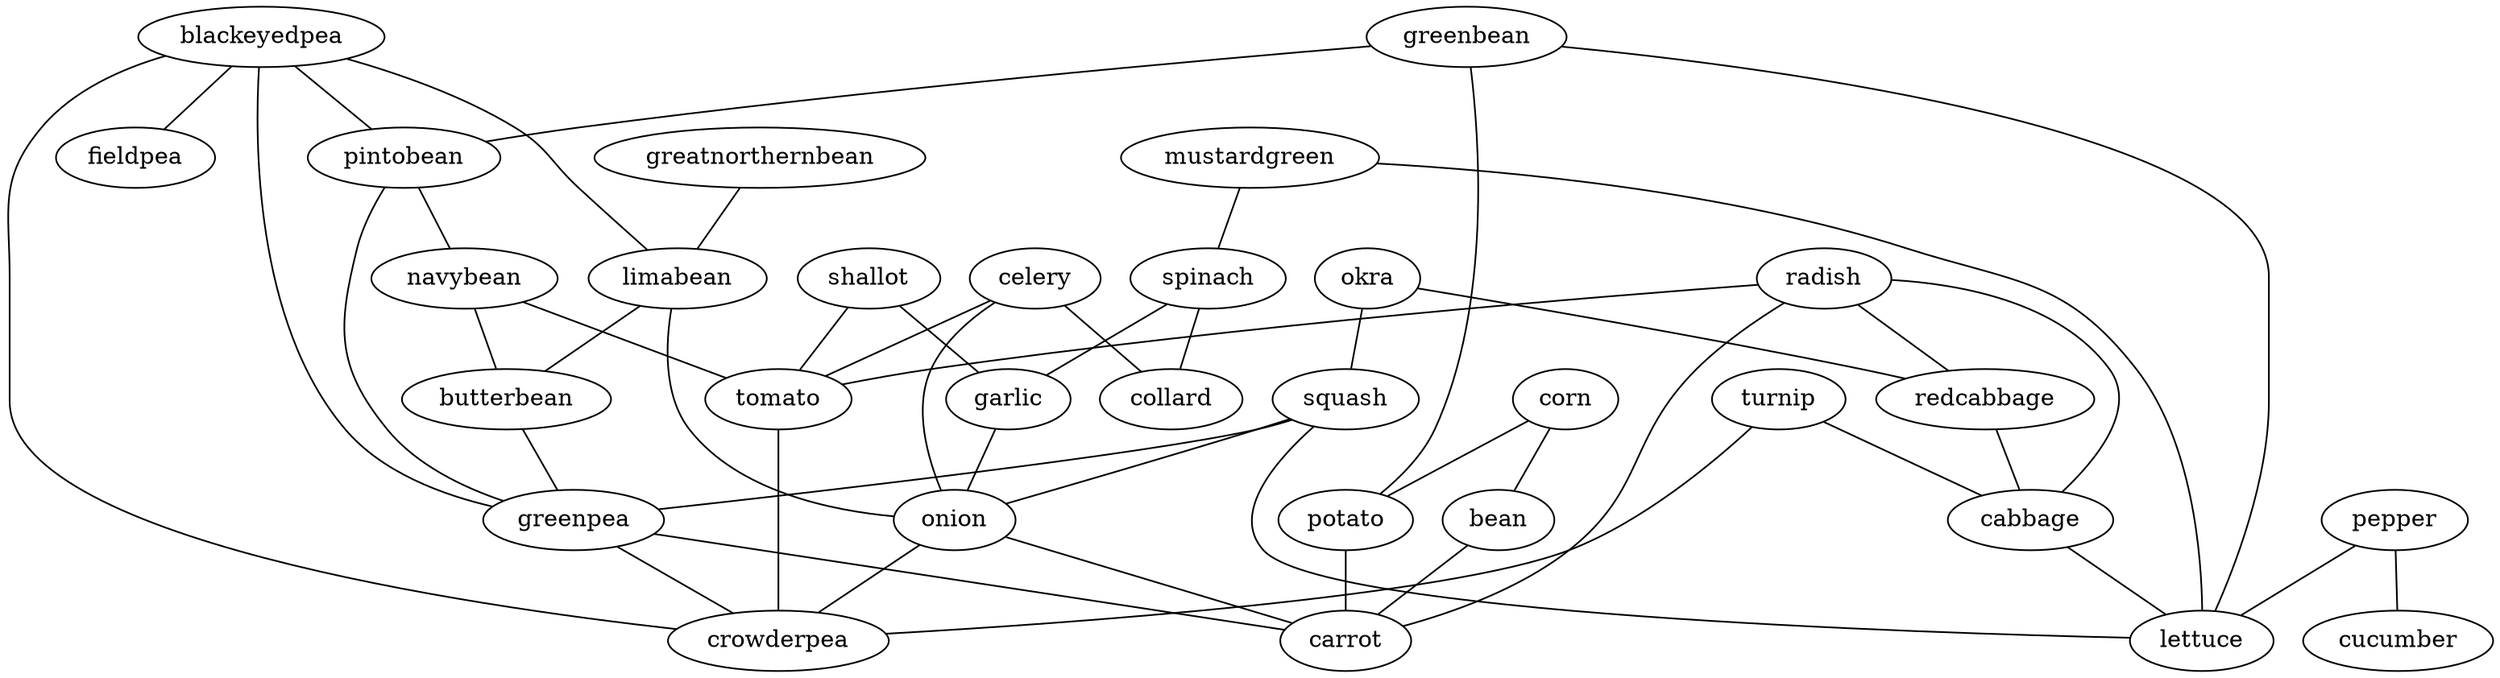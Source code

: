 strict graph G {
radish;
greatnorthernbean;
turnip;
mustardgreen;
okra;
spinach;
blackeyedpea;
greenbean;
limabean;
celery;
collard;
pintobean;
navybean;
fieldpea;
butterbean;
redcabbage;
pepper;
shallot;
corn;
squash;
greenpea;
bean;
garlic;
cabbage;
tomato;
onion;
potato;
crowderpea;
carrot;
cucumber;
lettuce;
radish -- tomato  [weight=1];
radish -- redcabbage  [weight=1];
radish -- carrot  [weight=1];
radish -- cabbage  [weight=1];
greatnorthernbean -- limabean  [weight=1];
turnip -- cabbage  [weight=1];
turnip -- crowderpea  [weight=1];
mustardgreen -- lettuce  [weight=1];
mustardgreen -- spinach  [weight=1];
okra -- redcabbage  [weight=1];
okra -- squash  [weight=1];
spinach -- garlic  [weight=1];
spinach -- collard  [weight=1];
blackeyedpea -- fieldpea  [weight=1];
blackeyedpea -- greenpea  [weight=1];
blackeyedpea -- crowderpea  [weight=1];
blackeyedpea -- pintobean  [weight=1];
blackeyedpea -- limabean  [weight=1];
greenbean -- lettuce  [weight=1];
greenbean -- pintobean  [weight=1];
greenbean -- potato  [weight=1];
limabean -- onion  [weight=1];
limabean -- butterbean  [weight=1];
celery -- tomato  [weight=1];
celery -- collard  [weight=1];
celery -- onion  [weight=1];
pintobean -- navybean  [weight=1];
pintobean -- greenpea  [weight=1];
navybean -- tomato  [weight=1];
navybean -- butterbean  [weight=1];
butterbean -- greenpea  [weight=1];
redcabbage -- cabbage  [weight=1];
pepper -- lettuce  [weight=1];
pepper -- cucumber  [weight=1];
shallot -- tomato  [weight=1];
shallot -- garlic  [weight=1];
corn -- bean  [weight=1];
corn -- potato  [weight=1];
squash -- lettuce  [weight=1];
squash -- greenpea  [weight=1];
squash -- onion  [weight=1];
greenpea -- crowderpea  [weight=1];
greenpea -- carrot  [weight=1];
bean -- carrot  [weight=1];
garlic -- onion  [weight=1];
cabbage -- lettuce  [weight=1];
tomato -- crowderpea  [weight=1];
onion -- crowderpea  [weight=1];
onion -- carrot  [weight=1];
potato -- carrot  [weight=1];
}
